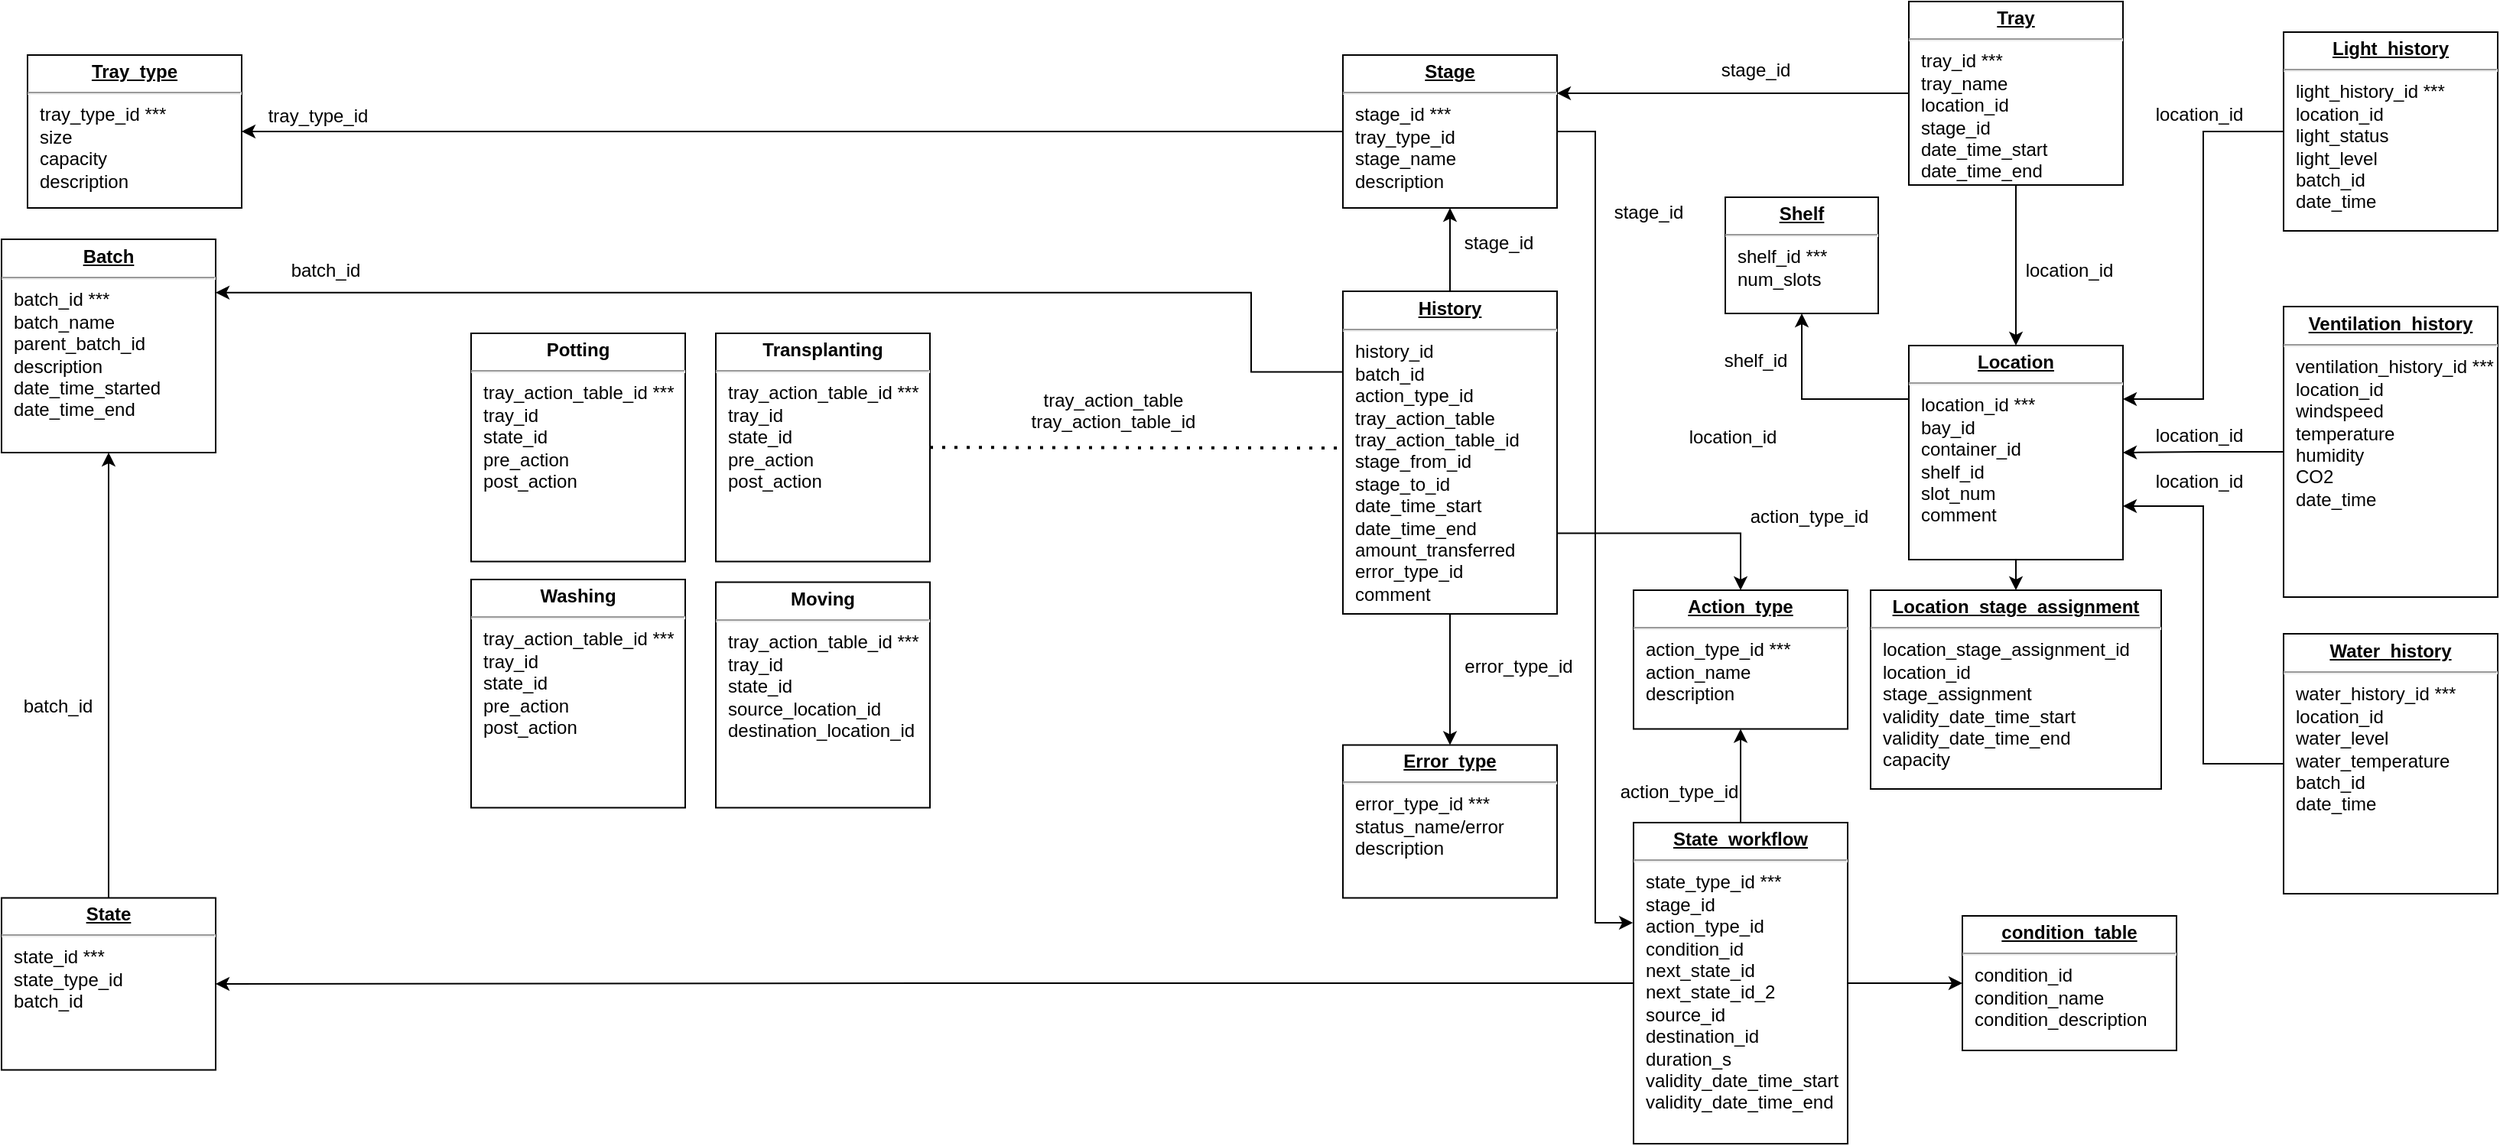 <mxfile version="14.7.7" type="device"><diagram name="Page-1" id="a7904f86-f2b4-8e86-fa97-74104820619b"><mxGraphModel dx="1662" dy="737" grid="1" gridSize="10" guides="1" tooltips="1" connect="1" arrows="1" fold="1" page="1" pageScale="1" pageWidth="1100" pageHeight="850" background="#ffffff" math="0" shadow="0"><root><mxCell id="0"/><mxCell id="1" parent="0"/><mxCell id="24794b860abc3c2d-1" value="&lt;p style=&quot;margin: 0px ; margin-top: 4px ; text-align: center ; text-decoration: underline&quot;&gt;&lt;b&gt;Batch&lt;/b&gt;&lt;/p&gt;&lt;hr&gt;&lt;p style=&quot;margin: 0px ; margin-left: 8px&quot;&gt;batch_id ***&lt;br&gt;batch_name&lt;br&gt;parent_batch_id&lt;/p&gt;&lt;p style=&quot;margin: 0px ; margin-left: 8px&quot;&gt;&lt;span&gt;description&lt;/span&gt;&lt;br&gt;&lt;/p&gt;&lt;p style=&quot;margin: 0px ; margin-left: 8px&quot;&gt;date_time_started&lt;/p&gt;&lt;p style=&quot;margin: 0px ; margin-left: 8px&quot;&gt;date_time_end&lt;/p&gt;" style="verticalAlign=top;align=left;overflow=fill;fontSize=12;fontFamily=Helvetica;html=1;rounded=0;shadow=0;comic=0;labelBackgroundColor=none;strokeWidth=1" parent="1" vertex="1"><mxGeometry x="23" y="248.5" width="140" height="139.5" as="geometry"/></mxCell><mxCell id="24794b860abc3c2d-17" value="&lt;p style=&quot;margin: 0px ; margin-top: 4px ; text-align: center ; text-decoration: underline&quot;&gt;&lt;b&gt;Tray_type&lt;/b&gt;&lt;/p&gt;&lt;hr&gt;&lt;p style=&quot;margin: 0px ; margin-left: 8px&quot;&gt;tray_type_id ***&lt;br&gt;size&lt;/p&gt;&lt;p style=&quot;margin: 0px ; margin-left: 8px&quot;&gt;capacity&lt;br&gt;description&lt;/p&gt;&lt;p style=&quot;margin: 0px ; margin-left: 8px&quot;&gt;&lt;br&gt;&lt;/p&gt;" style="verticalAlign=top;align=left;overflow=fill;fontSize=12;fontFamily=Helvetica;html=1;rounded=0;shadow=0;comic=0;labelBackgroundColor=none;strokeWidth=1" parent="1" vertex="1"><mxGeometry x="40" y="128" width="140" height="100" as="geometry"/></mxCell><mxCell id="ped6waNMPXb0ZNZCsmnn-5" style="edgeStyle=orthogonalEdgeStyle;rounded=0;orthogonalLoop=1;jettySize=auto;html=1;exitX=0;exitY=0.5;exitDx=0;exitDy=0;entryX=1;entryY=0.5;entryDx=0;entryDy=0;" parent="1" source="24794b860abc3c2d-19" target="24794b860abc3c2d-17" edge="1"><mxGeometry relative="1" as="geometry"/></mxCell><mxCell id="QEcD29IbiEaPWwG-I_kp-25" style="edgeStyle=orthogonalEdgeStyle;rounded=0;orthogonalLoop=1;jettySize=auto;html=1;exitX=1;exitY=0.5;exitDx=0;exitDy=0;entryX=-0.003;entryY=0.312;entryDx=0;entryDy=0;entryPerimeter=0;" parent="1" source="24794b860abc3c2d-19" target="QEcD29IbiEaPWwG-I_kp-4" edge="1"><mxGeometry relative="1" as="geometry"/></mxCell><mxCell id="24794b860abc3c2d-19" value="&lt;p style=&quot;margin: 0px ; margin-top: 4px ; text-align: center ; text-decoration: underline&quot;&gt;&lt;b&gt;Stage&lt;/b&gt;&lt;/p&gt;&lt;hr&gt;&lt;p style=&quot;margin: 0px ; margin-left: 8px&quot;&gt;stage_id ***&lt;/p&gt;&lt;p style=&quot;margin: 0px ; margin-left: 8px&quot;&gt;tray_type_id&lt;/p&gt;&lt;p style=&quot;margin: 0px ; margin-left: 8px&quot;&gt;stage_name&lt;/p&gt;&lt;p style=&quot;margin: 0px ; margin-left: 8px&quot;&gt;&lt;span&gt;description&lt;/span&gt;&lt;br&gt;&lt;/p&gt;&lt;p style=&quot;margin: 0px ; margin-left: 8px&quot;&gt;&lt;br&gt;&lt;/p&gt;" style="verticalAlign=top;align=left;overflow=fill;fontSize=12;fontFamily=Helvetica;html=1;rounded=0;shadow=0;comic=0;labelBackgroundColor=none;strokeWidth=1" parent="1" vertex="1"><mxGeometry x="900" y="128" width="140" height="100" as="geometry"/></mxCell><mxCell id="24794b860abc3c2d-22" value="&lt;p style=&quot;margin: 0px ; margin-top: 4px ; text-align: center ; text-decoration: underline&quot;&gt;&lt;b&gt;Error_type&lt;/b&gt;&lt;/p&gt;&lt;hr&gt;&lt;p style=&quot;margin: 0px ; margin-left: 8px&quot;&gt;error_type_id ***&lt;br&gt;status_name/error&lt;br&gt;description&lt;/p&gt;" style="verticalAlign=top;align=left;overflow=fill;fontSize=12;fontFamily=Helvetica;html=1;rounded=0;shadow=0;comic=0;labelBackgroundColor=none;strokeWidth=1" parent="1" vertex="1"><mxGeometry x="900" y="579.25" width="140" height="100" as="geometry"/></mxCell><mxCell id="ped6waNMPXb0ZNZCsmnn-7" style="edgeStyle=orthogonalEdgeStyle;rounded=0;orthogonalLoop=1;jettySize=auto;html=1;exitX=0.5;exitY=1;exitDx=0;exitDy=0;entryX=0.5;entryY=0;entryDx=0;entryDy=0;" parent="1" source="24794b860abc3c2d-23" target="24794b860abc3c2d-22" edge="1"><mxGeometry relative="1" as="geometry"/></mxCell><mxCell id="ped6waNMPXb0ZNZCsmnn-9" style="edgeStyle=orthogonalEdgeStyle;rounded=0;orthogonalLoop=1;jettySize=auto;html=1;exitX=1;exitY=0.75;exitDx=0;exitDy=0;entryX=0.5;entryY=0;entryDx=0;entryDy=0;" parent="1" source="24794b860abc3c2d-23" target="ped6waNMPXb0ZNZCsmnn-6" edge="1"><mxGeometry relative="1" as="geometry"/></mxCell><mxCell id="ped6waNMPXb0ZNZCsmnn-19" style="edgeStyle=orthogonalEdgeStyle;rounded=0;orthogonalLoop=1;jettySize=auto;html=1;exitX=0.5;exitY=0;exitDx=0;exitDy=0;entryX=0.5;entryY=1;entryDx=0;entryDy=0;" parent="1" source="24794b860abc3c2d-23" target="24794b860abc3c2d-19" edge="1"><mxGeometry relative="1" as="geometry"/></mxCell><mxCell id="ped6waNMPXb0ZNZCsmnn-37" style="edgeStyle=orthogonalEdgeStyle;rounded=0;orthogonalLoop=1;jettySize=auto;html=1;exitX=0;exitY=0.25;exitDx=0;exitDy=0;entryX=1;entryY=0.25;entryDx=0;entryDy=0;" parent="1" source="24794b860abc3c2d-23" target="24794b860abc3c2d-1" edge="1"><mxGeometry relative="1" as="geometry"><Array as="points"><mxPoint x="840" y="335"/><mxPoint x="840" y="283"/></Array></mxGeometry></mxCell><mxCell id="24794b860abc3c2d-23" value="&lt;p style=&quot;margin: 0px ; margin-top: 4px ; text-align: center ; text-decoration: underline&quot;&gt;&lt;b&gt;History&lt;/b&gt;&lt;/p&gt;&lt;hr&gt;&lt;p style=&quot;margin: 0px ; margin-left: 8px&quot;&gt;history_id&lt;/p&gt;&lt;p style=&quot;margin: 0px ; margin-left: 8px&quot;&gt;batch_id&lt;/p&gt;&lt;p style=&quot;margin: 0px ; margin-left: 8px&quot;&gt;action_type_id&lt;/p&gt;&lt;p style=&quot;margin: 0px ; margin-left: 8px&quot;&gt;tray_action_table&lt;/p&gt;&lt;p style=&quot;margin: 0px 0px 0px 8px&quot;&gt;&lt;span&gt;tray_action_table_id&lt;/span&gt;&lt;/p&gt;&lt;p style=&quot;margin: 0px 0px 0px 8px&quot;&gt;&lt;span&gt;stage_from_id&lt;/span&gt;&lt;br&gt;&lt;/p&gt;&lt;p style=&quot;margin: 0px 0px 0px 8px&quot;&gt;stage_to_id&lt;/p&gt;&lt;p style=&quot;margin: 0px ; margin-left: 8px&quot;&gt;&lt;span&gt;date_time_start&lt;/span&gt;&lt;br&gt;&lt;/p&gt;&lt;p style=&quot;margin: 0px ; margin-left: 8px&quot;&gt;date_time_end&lt;br&gt;&lt;/p&gt;&lt;p style=&quot;margin: 0px ; margin-left: 8px&quot;&gt;amount_transferred&lt;/p&gt;&lt;p style=&quot;margin: 0px ; margin-left: 8px&quot;&gt;error_type_id&lt;/p&gt;&lt;p style=&quot;margin: 0px ; margin-left: 8px&quot;&gt;comment&lt;/p&gt;&lt;p style=&quot;margin: 0px ; margin-left: 8px&quot;&gt;&lt;br&gt;&lt;/p&gt;&lt;p style=&quot;margin: 0px ; margin-left: 8px&quot;&gt;&lt;br&gt;&lt;/p&gt;&lt;p style=&quot;margin: 0px ; margin-left: 8px&quot;&gt;&lt;br&gt;&lt;/p&gt;" style="verticalAlign=top;align=left;overflow=fill;fontSize=12;fontFamily=Helvetica;html=1;rounded=0;shadow=0;comic=0;labelBackgroundColor=none;strokeWidth=1" parent="1" vertex="1"><mxGeometry x="900" y="282.5" width="140" height="211" as="geometry"/></mxCell><mxCell id="ped6waNMPXb0ZNZCsmnn-18" style="edgeStyle=orthogonalEdgeStyle;rounded=0;orthogonalLoop=1;jettySize=auto;html=1;exitX=0;exitY=0.5;exitDx=0;exitDy=0;entryX=1;entryY=0.75;entryDx=0;entryDy=0;" parent="1" source="24794b860abc3c2d-26" target="ped6waNMPXb0ZNZCsmnn-15" edge="1"><mxGeometry relative="1" as="geometry"/></mxCell><mxCell id="24794b860abc3c2d-26" value="&lt;p style=&quot;margin: 0px ; margin-top: 4px ; text-align: center ; text-decoration: underline&quot;&gt;&lt;b&gt;Water_history&lt;/b&gt;&lt;/p&gt;&lt;hr&gt;&lt;p style=&quot;margin: 0px ; margin-left: 8px&quot;&gt;water_history_id ***&lt;/p&gt;&lt;p style=&quot;margin: 0px ; margin-left: 8px&quot;&gt;&lt;span&gt;location_id&lt;/span&gt;&lt;/p&gt;&lt;p style=&quot;margin: 0px ; margin-left: 8px&quot;&gt;&lt;span&gt;water_level&lt;/span&gt;&lt;br&gt;&lt;/p&gt;&lt;p style=&quot;margin: 0px ; margin-left: 8px&quot;&gt;water_temperature&lt;/p&gt;&lt;p style=&quot;margin: 0px ; margin-left: 8px&quot;&gt;batch_id&lt;/p&gt;&lt;p style=&quot;margin: 0px ; margin-left: 8px&quot;&gt;date_time&lt;/p&gt;&lt;p style=&quot;margin: 0px ; margin-left: 8px&quot;&gt;&lt;br&gt;&lt;/p&gt;" style="verticalAlign=top;align=left;overflow=fill;fontSize=12;fontFamily=Helvetica;html=1;rounded=0;shadow=0;comic=0;labelBackgroundColor=none;strokeWidth=1" parent="1" vertex="1"><mxGeometry x="1515" y="506.5" width="140" height="170" as="geometry"/></mxCell><mxCell id="ped6waNMPXb0ZNZCsmnn-17" style="edgeStyle=orthogonalEdgeStyle;rounded=0;orthogonalLoop=1;jettySize=auto;html=1;exitX=0;exitY=0.5;exitDx=0;exitDy=0;" parent="1" source="24794b860abc3c2d-29" target="ped6waNMPXb0ZNZCsmnn-15" edge="1"><mxGeometry relative="1" as="geometry"/></mxCell><mxCell id="24794b860abc3c2d-29" value="&lt;p style=&quot;margin: 0px ; margin-top: 4px ; text-align: center ; text-decoration: underline&quot;&gt;&lt;b&gt;Ventilation_history&lt;/b&gt;&lt;/p&gt;&lt;hr&gt;&lt;p style=&quot;margin: 0px ; margin-left: 8px&quot;&gt;ventilation_history_id ***&lt;/p&gt;&lt;p style=&quot;margin: 0px ; margin-left: 8px&quot;&gt;location_id&lt;/p&gt;&lt;p style=&quot;margin: 0px ; margin-left: 8px&quot;&gt;&lt;span&gt;windspeed&lt;/span&gt;&lt;br&gt;&lt;/p&gt;&lt;p style=&quot;margin: 0px ; margin-left: 8px&quot;&gt;temperature&lt;br&gt;&lt;/p&gt;&lt;p style=&quot;margin: 0px ; margin-left: 8px&quot;&gt;humidity&lt;br&gt;&lt;/p&gt;&lt;p style=&quot;margin: 0px ; margin-left: 8px&quot;&gt;CO2&lt;br&gt;&lt;/p&gt;&lt;p style=&quot;margin: 0px ; margin-left: 8px&quot;&gt;date_time&lt;/p&gt;&lt;p style=&quot;margin: 0px ; margin-left: 8px&quot;&gt;&lt;br&gt;&lt;/p&gt;&lt;p style=&quot;margin: 0px ; margin-left: 8px&quot;&gt;&lt;br&gt;&lt;/p&gt;" style="verticalAlign=top;align=left;overflow=fill;fontSize=12;fontFamily=Helvetica;html=1;rounded=0;shadow=0;comic=0;labelBackgroundColor=none;strokeWidth=1" parent="1" vertex="1"><mxGeometry x="1515" y="292.5" width="140" height="190" as="geometry"/></mxCell><mxCell id="ped6waNMPXb0ZNZCsmnn-16" style="edgeStyle=orthogonalEdgeStyle;rounded=0;orthogonalLoop=1;jettySize=auto;html=1;exitX=0;exitY=0.5;exitDx=0;exitDy=0;entryX=1;entryY=0.25;entryDx=0;entryDy=0;" parent="1" source="ped6waNMPXb0ZNZCsmnn-1" target="ped6waNMPXb0ZNZCsmnn-15" edge="1"><mxGeometry relative="1" as="geometry"/></mxCell><mxCell id="ped6waNMPXb0ZNZCsmnn-1" value="&lt;p style=&quot;margin: 0px ; margin-top: 4px ; text-align: center ; text-decoration: underline&quot;&gt;&lt;b&gt;Light_history&lt;/b&gt;&lt;/p&gt;&lt;hr&gt;&lt;p style=&quot;margin: 0px ; margin-left: 8px&quot;&gt;light_history_id ***&lt;/p&gt;&lt;p style=&quot;margin: 0px ; margin-left: 8px&quot;&gt;&lt;span&gt;location_id&lt;/span&gt;&lt;/p&gt;&lt;p style=&quot;margin: 0px ; margin-left: 8px&quot;&gt;&lt;span&gt;light_status&lt;/span&gt;&lt;/p&gt;&lt;p style=&quot;margin: 0px ; margin-left: 8px&quot;&gt;&lt;span&gt;light_level&lt;/span&gt;&lt;br&gt;&lt;/p&gt;&lt;p style=&quot;margin: 0px ; margin-left: 8px&quot;&gt;batch_id&lt;/p&gt;&lt;p style=&quot;margin: 0px ; margin-left: 8px&quot;&gt;date_time&lt;/p&gt;" style="verticalAlign=top;align=left;overflow=fill;fontSize=12;fontFamily=Helvetica;html=1;rounded=0;shadow=0;comic=0;labelBackgroundColor=none;strokeWidth=1" parent="1" vertex="1"><mxGeometry x="1515" y="113" width="140" height="130" as="geometry"/></mxCell><mxCell id="ped6waNMPXb0ZNZCsmnn-6" value="&lt;p style=&quot;margin: 0px ; margin-top: 4px ; text-align: center ; text-decoration: underline&quot;&gt;&lt;b&gt;Action_type&lt;/b&gt;&lt;/p&gt;&lt;hr&gt;&lt;p style=&quot;margin: 0px ; margin-left: 8px&quot;&gt;action_type_id ***&lt;/p&gt;&lt;p style=&quot;margin: 0px ; margin-left: 8px&quot;&gt;action_name&lt;/p&gt;&lt;p style=&quot;margin: 0px ; margin-left: 8px&quot;&gt;description&lt;br&gt;&lt;/p&gt;&lt;p style=&quot;margin: 0px ; margin-left: 8px&quot;&gt;&lt;br&gt;&lt;/p&gt;&lt;p style=&quot;margin: 0px 0px 0px 8px&quot;&gt;&lt;br&gt;&lt;/p&gt;" style="verticalAlign=top;align=left;overflow=fill;fontSize=12;fontFamily=Helvetica;html=1;rounded=0;shadow=0;comic=0;labelBackgroundColor=none;strokeWidth=1" parent="1" vertex="1"><mxGeometry x="1090" y="478" width="140" height="90.75" as="geometry"/></mxCell><mxCell id="QEcD29IbiEaPWwG-I_kp-6" style="edgeStyle=orthogonalEdgeStyle;rounded=0;orthogonalLoop=1;jettySize=auto;html=1;exitX=0.5;exitY=1;exitDx=0;exitDy=0;entryX=0.5;entryY=0;entryDx=0;entryDy=0;" parent="1" source="ped6waNMPXb0ZNZCsmnn-15" target="QEcD29IbiEaPWwG-I_kp-5" edge="1"><mxGeometry relative="1" as="geometry"/></mxCell><mxCell id="NLjvE_1UuNC0Cz67aT8G-4" style="edgeStyle=orthogonalEdgeStyle;rounded=0;orthogonalLoop=1;jettySize=auto;html=1;exitX=0;exitY=0.25;exitDx=0;exitDy=0;entryX=0.5;entryY=1;entryDx=0;entryDy=0;" parent="1" source="ped6waNMPXb0ZNZCsmnn-15" target="NLjvE_1UuNC0Cz67aT8G-1" edge="1"><mxGeometry relative="1" as="geometry"/></mxCell><mxCell id="ped6waNMPXb0ZNZCsmnn-15" value="&lt;p style=&quot;margin: 0px ; margin-top: 4px ; text-align: center ; text-decoration: underline&quot;&gt;&lt;b&gt;Location&lt;/b&gt;&lt;/p&gt;&lt;hr&gt;&lt;p style=&quot;margin: 0px ; margin-left: 8px&quot;&gt;location_id ***&lt;br&gt;bay_id&lt;/p&gt;&lt;p style=&quot;margin: 0px ; margin-left: 8px&quot;&gt;container_id&lt;br&gt;shelf_id&lt;/p&gt;&lt;p style=&quot;margin: 0px ; margin-left: 8px&quot;&gt;slot_num&lt;/p&gt;&lt;p style=&quot;margin: 0px ; margin-left: 8px&quot;&gt;comment&lt;/p&gt;&lt;p style=&quot;margin: 0px ; margin-left: 8px&quot;&gt;&lt;br&gt;&lt;/p&gt;&lt;p style=&quot;margin: 0px ; margin-left: 8px&quot;&gt;&lt;br&gt;&lt;/p&gt;" style="verticalAlign=top;align=left;overflow=fill;fontSize=12;fontFamily=Helvetica;html=1;rounded=0;shadow=0;comic=0;labelBackgroundColor=none;strokeWidth=1" parent="1" vertex="1"><mxGeometry x="1270" y="318" width="140" height="140" as="geometry"/></mxCell><mxCell id="ped6waNMPXb0ZNZCsmnn-22" value="tray_type_id" style="text;html=1;strokeColor=none;fillColor=none;align=center;verticalAlign=middle;whiteSpace=wrap;rounded=0;" parent="1" vertex="1"><mxGeometry x="210" y="158" width="40" height="20" as="geometry"/></mxCell><mxCell id="ped6waNMPXb0ZNZCsmnn-23" value="stage_id" style="text;html=1;strokeColor=none;fillColor=none;align=center;verticalAlign=middle;whiteSpace=wrap;rounded=0;" parent="1" vertex="1"><mxGeometry x="977" y="241" width="50" height="20" as="geometry"/></mxCell><mxCell id="ped6waNMPXb0ZNZCsmnn-24" value="batch_id" style="text;html=1;strokeColor=none;fillColor=none;align=center;verticalAlign=middle;whiteSpace=wrap;rounded=0;" parent="1" vertex="1"><mxGeometry x="210" y="259" width="50" height="20" as="geometry"/></mxCell><mxCell id="ped6waNMPXb0ZNZCsmnn-25" value="location_id" style="text;html=1;strokeColor=none;fillColor=none;align=center;verticalAlign=middle;whiteSpace=wrap;rounded=0;" parent="1" vertex="1"><mxGeometry x="1130" y="368" width="50" height="20" as="geometry"/></mxCell><mxCell id="ped6waNMPXb0ZNZCsmnn-26" value="error_type_id" style="text;html=1;strokeColor=none;fillColor=none;align=center;verticalAlign=middle;whiteSpace=wrap;rounded=0;" parent="1" vertex="1"><mxGeometry x="990" y="518" width="50" height="20" as="geometry"/></mxCell><mxCell id="ped6waNMPXb0ZNZCsmnn-27" value="action_type_id" style="text;html=1;strokeColor=none;fillColor=none;align=center;verticalAlign=middle;whiteSpace=wrap;rounded=0;" parent="1" vertex="1"><mxGeometry x="1180" y="419.5" width="50" height="20" as="geometry"/></mxCell><mxCell id="ped6waNMPXb0ZNZCsmnn-28" value="location_id" style="text;html=1;strokeColor=none;fillColor=none;align=center;verticalAlign=middle;whiteSpace=wrap;rounded=0;" parent="1" vertex="1"><mxGeometry x="1435" y="156.5" width="50" height="20" as="geometry"/></mxCell><mxCell id="ped6waNMPXb0ZNZCsmnn-29" value="location_id" style="text;html=1;strokeColor=none;fillColor=none;align=center;verticalAlign=middle;whiteSpace=wrap;rounded=0;" parent="1" vertex="1"><mxGeometry x="1435" y="366.5" width="50" height="20" as="geometry"/></mxCell><mxCell id="ped6waNMPXb0ZNZCsmnn-30" value="location_id" style="text;html=1;strokeColor=none;fillColor=none;align=center;verticalAlign=middle;whiteSpace=wrap;rounded=0;" parent="1" vertex="1"><mxGeometry x="1435" y="396.5" width="50" height="20" as="geometry"/></mxCell><mxCell id="QEcD29IbiEaPWwG-I_kp-12" style="edgeStyle=orthogonalEdgeStyle;rounded=0;orthogonalLoop=1;jettySize=auto;html=1;exitX=0.5;exitY=0;exitDx=0;exitDy=0;entryX=0.5;entryY=1;entryDx=0;entryDy=0;" parent="1" source="QEcD29IbiEaPWwG-I_kp-2" target="24794b860abc3c2d-1" edge="1"><mxGeometry relative="1" as="geometry"/></mxCell><mxCell id="QEcD29IbiEaPWwG-I_kp-2" value="&lt;p style=&quot;margin: 0px ; margin-top: 4px ; text-align: center ; text-decoration: underline&quot;&gt;&lt;b&gt;State&lt;/b&gt;&lt;/p&gt;&lt;hr&gt;&lt;p style=&quot;margin: 0px ; margin-left: 8px&quot;&gt;state_id ***&lt;/p&gt;&lt;p style=&quot;margin: 0px ; margin-left: 8px&quot;&gt;&lt;span&gt;state_type_id&lt;/span&gt;&lt;br&gt;&lt;/p&gt;&lt;p style=&quot;margin: 0px ; margin-left: 8px&quot;&gt;batch_id&amp;nbsp;&lt;br&gt;&lt;br&gt;&lt;/p&gt;" style="verticalAlign=top;align=left;overflow=fill;fontSize=12;fontFamily=Helvetica;html=1;rounded=0;shadow=0;comic=0;labelBackgroundColor=none;strokeWidth=1" parent="1" vertex="1"><mxGeometry x="23" y="679.25" width="140" height="112.5" as="geometry"/></mxCell><mxCell id="QEcD29IbiEaPWwG-I_kp-10" style="edgeStyle=orthogonalEdgeStyle;rounded=0;orthogonalLoop=1;jettySize=auto;html=1;exitX=0.5;exitY=0;exitDx=0;exitDy=0;entryX=0.5;entryY=1;entryDx=0;entryDy=0;" parent="1" source="QEcD29IbiEaPWwG-I_kp-4" target="ped6waNMPXb0ZNZCsmnn-6" edge="1"><mxGeometry relative="1" as="geometry"/></mxCell><mxCell id="QEcD29IbiEaPWwG-I_kp-24" style="edgeStyle=orthogonalEdgeStyle;rounded=0;orthogonalLoop=1;jettySize=auto;html=1;exitX=0;exitY=0.5;exitDx=0;exitDy=0;entryX=1;entryY=0.5;entryDx=0;entryDy=0;" parent="1" source="QEcD29IbiEaPWwG-I_kp-4" target="QEcD29IbiEaPWwG-I_kp-2" edge="1"><mxGeometry relative="1" as="geometry"/></mxCell><mxCell id="oFYC7wJJ6v2DS2sO3Bi1-7" style="edgeStyle=orthogonalEdgeStyle;rounded=0;orthogonalLoop=1;jettySize=auto;html=1;exitX=1;exitY=0.5;exitDx=0;exitDy=0;entryX=0;entryY=0.5;entryDx=0;entryDy=0;" parent="1" source="QEcD29IbiEaPWwG-I_kp-4" target="oFYC7wJJ6v2DS2sO3Bi1-6" edge="1"><mxGeometry relative="1" as="geometry"/></mxCell><mxCell id="QEcD29IbiEaPWwG-I_kp-4" value="&lt;p style=&quot;margin: 0px ; margin-top: 4px ; text-align: center ; text-decoration: underline&quot;&gt;&lt;b&gt;State_workflow&lt;/b&gt;&lt;/p&gt;&lt;hr&gt;&lt;p style=&quot;margin: 0px ; margin-left: 8px&quot;&gt;&lt;span&gt;state_type_id ***&lt;/span&gt;&lt;br&gt;&lt;/p&gt;&lt;p style=&quot;margin: 0px ; margin-left: 8px&quot;&gt;stage_id&lt;/p&gt;&lt;p style=&quot;margin: 0px ; margin-left: 8px&quot;&gt;action_type_id&lt;/p&gt;&lt;p style=&quot;margin: 0px ; margin-left: 8px&quot;&gt;condition_id&lt;/p&gt;&lt;p style=&quot;margin: 0px ; margin-left: 8px&quot;&gt;next_state_id&lt;/p&gt;&lt;p style=&quot;margin: 0px ; margin-left: 8px&quot;&gt;next_state_id_2&lt;/p&gt;&lt;p style=&quot;margin: 0px ; margin-left: 8px&quot;&gt;&lt;span&gt;source_id&lt;/span&gt;&lt;br&gt;&lt;/p&gt;&lt;p style=&quot;margin: 0px ; margin-left: 8px&quot;&gt;destination_id&lt;/p&gt;&lt;p style=&quot;margin: 0px ; margin-left: 8px&quot;&gt;duration_s&lt;br&gt;validity_date_time_start&lt;br&gt;validity_date_time_end&lt;/p&gt;" style="verticalAlign=top;align=left;overflow=fill;fontSize=12;fontFamily=Helvetica;html=1;rounded=0;shadow=0;comic=0;labelBackgroundColor=none;strokeWidth=1" parent="1" vertex="1"><mxGeometry x="1090" y="630" width="140" height="210" as="geometry"/></mxCell><mxCell id="QEcD29IbiEaPWwG-I_kp-5" value="&lt;p style=&quot;margin: 0px ; margin-top: 4px ; text-align: center ; text-decoration: underline&quot;&gt;&lt;b&gt;Location_stage_assignment&lt;/b&gt;&lt;/p&gt;&lt;hr&gt;&lt;p style=&quot;margin: 0px ; margin-left: 8px&quot;&gt;location_stage_assignment_id&lt;/p&gt;&lt;p style=&quot;margin: 0px ; margin-left: 8px&quot;&gt;location_id&amp;nbsp;&lt;/p&gt;&lt;p style=&quot;margin: 0px ; margin-left: 8px&quot;&gt;&lt;span&gt;stage_assignment&lt;/span&gt;&lt;br&gt;&lt;/p&gt;&lt;p style=&quot;margin: 0px ; margin-left: 8px&quot;&gt;validity_date_time_start&lt;/p&gt;&lt;p style=&quot;margin: 0px ; margin-left: 8px&quot;&gt;validity_date_time_end&lt;/p&gt;&lt;p style=&quot;margin: 0px ; margin-left: 8px&quot;&gt;capacity&lt;/p&gt;&lt;p style=&quot;margin: 0px ; margin-left: 8px&quot;&gt;&lt;br&gt;&lt;/p&gt;" style="verticalAlign=top;align=left;overflow=fill;fontSize=12;fontFamily=Helvetica;html=1;rounded=0;shadow=0;comic=0;labelBackgroundColor=none;strokeWidth=1" parent="1" vertex="1"><mxGeometry x="1245" y="478" width="190" height="130" as="geometry"/></mxCell><mxCell id="QEcD29IbiEaPWwG-I_kp-11" value="action_type_id" style="text;html=1;strokeColor=none;fillColor=none;align=center;verticalAlign=middle;whiteSpace=wrap;rounded=0;" parent="1" vertex="1"><mxGeometry x="1100" y="600" width="40" height="20" as="geometry"/></mxCell><mxCell id="QEcD29IbiEaPWwG-I_kp-13" value="batch_id" style="text;html=1;strokeColor=none;fillColor=none;align=center;verticalAlign=middle;whiteSpace=wrap;rounded=0;" parent="1" vertex="1"><mxGeometry x="40" y="544" width="40" height="20" as="geometry"/></mxCell><mxCell id="QEcD29IbiEaPWwG-I_kp-18" value="&lt;p style=&quot;margin: 4px 0px 0px ; text-align: center&quot;&gt;&lt;b&gt;Moving&lt;/b&gt;&lt;/p&gt;&lt;hr&gt;&lt;p style=&quot;margin: 0px 0px 0px 8px&quot;&gt;tray_action_table_id ***&lt;br&gt;&lt;/p&gt;&lt;p style=&quot;margin: 0px 0px 0px 8px&quot;&gt;tray_id&lt;/p&gt;&lt;p style=&quot;margin: 0px 0px 0px 8px&quot;&gt;state_id&lt;/p&gt;&lt;p style=&quot;margin: 0px 0px 0px 8px&quot;&gt;source_location_id&lt;/p&gt;&lt;p style=&quot;margin: 0px 0px 0px 8px&quot;&gt;destination_location_id&lt;/p&gt;&lt;p style=&quot;margin: 0px 0px 0px 8px&quot;&gt;&lt;br&gt;&lt;/p&gt;" style="verticalAlign=top;align=left;overflow=fill;fontSize=12;fontFamily=Helvetica;html=1;rounded=0;shadow=0;comic=0;labelBackgroundColor=none;strokeWidth=1" parent="1" vertex="1"><mxGeometry x="490" y="472.75" width="140" height="147.5" as="geometry"/></mxCell><mxCell id="QEcD29IbiEaPWwG-I_kp-26" value="stage_id" style="text;html=1;strokeColor=none;fillColor=none;align=center;verticalAlign=middle;whiteSpace=wrap;rounded=0;" parent="1" vertex="1"><mxGeometry x="1080" y="221" width="40" height="20" as="geometry"/></mxCell><mxCell id="1OuoY8dpYRl1E6Cqjcz2-6" style="edgeStyle=orthogonalEdgeStyle;rounded=0;orthogonalLoop=1;jettySize=auto;html=1;exitX=0;exitY=0.5;exitDx=0;exitDy=0;entryX=1;entryY=0.25;entryDx=0;entryDy=0;" parent="1" source="1OuoY8dpYRl1E6Cqjcz2-3" target="24794b860abc3c2d-19" edge="1"><mxGeometry relative="1" as="geometry"/></mxCell><mxCell id="1OuoY8dpYRl1E6Cqjcz2-10" style="edgeStyle=orthogonalEdgeStyle;rounded=0;orthogonalLoop=1;jettySize=auto;html=1;exitX=0.5;exitY=1;exitDx=0;exitDy=0;entryX=0.5;entryY=0;entryDx=0;entryDy=0;" parent="1" source="1OuoY8dpYRl1E6Cqjcz2-3" target="ped6waNMPXb0ZNZCsmnn-15" edge="1"><mxGeometry relative="1" as="geometry"/></mxCell><mxCell id="1OuoY8dpYRl1E6Cqjcz2-3" value="&lt;p style=&quot;margin: 0px ; margin-top: 4px ; text-align: center ; text-decoration: underline&quot;&gt;&lt;b&gt;Tray&lt;/b&gt;&lt;/p&gt;&lt;hr&gt;&lt;p style=&quot;margin: 0px ; margin-left: 8px&quot;&gt;&lt;span&gt;tray_id ***&lt;/span&gt;&lt;/p&gt;&lt;p style=&quot;margin: 0px ; margin-left: 8px&quot;&gt;&lt;span&gt;tray_name&lt;/span&gt;&lt;/p&gt;&lt;p style=&quot;margin: 0px ; margin-left: 8px&quot;&gt;&lt;span&gt;location_id&lt;/span&gt;&lt;br&gt;&lt;/p&gt;&lt;p style=&quot;margin: 0px ; margin-left: 8px&quot;&gt;stage_id&lt;/p&gt;&lt;p style=&quot;margin: 0px ; margin-left: 8px&quot;&gt;date_time_start&lt;/p&gt;&lt;p style=&quot;margin: 0px ; margin-left: 8px&quot;&gt;date_time_end&lt;/p&gt;&lt;p style=&quot;margin: 0px ; margin-left: 8px&quot;&gt;&lt;br&gt;&lt;/p&gt;" style="verticalAlign=top;align=left;overflow=fill;fontSize=12;fontFamily=Helvetica;html=1;rounded=0;shadow=0;comic=0;labelBackgroundColor=none;strokeWidth=1" parent="1" vertex="1"><mxGeometry x="1270" y="93" width="140" height="120" as="geometry"/></mxCell><mxCell id="1OuoY8dpYRl1E6Cqjcz2-7" value="location_id" style="text;html=1;strokeColor=none;fillColor=none;align=center;verticalAlign=middle;whiteSpace=wrap;rounded=0;" parent="1" vertex="1"><mxGeometry x="1350" y="259" width="50" height="20" as="geometry"/></mxCell><mxCell id="1OuoY8dpYRl1E6Cqjcz2-8" value="stage_id" style="text;html=1;strokeColor=none;fillColor=none;align=center;verticalAlign=middle;whiteSpace=wrap;rounded=0;" parent="1" vertex="1"><mxGeometry x="1150" y="128" width="40" height="20" as="geometry"/></mxCell><mxCell id="NLjvE_1UuNC0Cz67aT8G-1" value="&lt;p style=&quot;margin: 0px ; margin-top: 4px ; text-align: center ; text-decoration: underline&quot;&gt;&lt;b&gt;Shelf&lt;/b&gt;&lt;/p&gt;&lt;hr&gt;&lt;p style=&quot;margin: 0px ; margin-left: 8px&quot;&gt;&lt;span&gt;shelf_id ***&lt;/span&gt;&lt;/p&gt;&lt;p style=&quot;margin: 0px ; margin-left: 8px&quot;&gt;num_slots&lt;/p&gt;&lt;p style=&quot;margin: 0px ; margin-left: 8px&quot;&gt;&lt;br&gt;&lt;/p&gt;" style="verticalAlign=top;align=left;overflow=fill;fontSize=12;fontFamily=Helvetica;html=1;rounded=0;shadow=0;comic=0;labelBackgroundColor=none;strokeWidth=1" parent="1" vertex="1"><mxGeometry x="1150" y="221" width="100" height="76" as="geometry"/></mxCell><mxCell id="NLjvE_1UuNC0Cz67aT8G-3" value="shelf_id" style="text;html=1;strokeColor=none;fillColor=none;align=center;verticalAlign=middle;whiteSpace=wrap;rounded=0;" parent="1" vertex="1"><mxGeometry x="1145" y="318" width="50" height="20" as="geometry"/></mxCell><mxCell id="oFYC7wJJ6v2DS2sO3Bi1-6" value="&lt;p style=&quot;margin: 0px ; margin-top: 4px ; text-align: center ; text-decoration: underline&quot;&gt;&lt;b&gt;condition_table&lt;/b&gt;&lt;/p&gt;&lt;hr&gt;&lt;p style=&quot;margin: 0px ; margin-left: 8px&quot;&gt;condition_id&lt;/p&gt;&lt;p style=&quot;margin: 0px ; margin-left: 8px&quot;&gt;condition_name&lt;/p&gt;&lt;p style=&quot;margin: 0px ; margin-left: 8px&quot;&gt;condition_description&lt;/p&gt;" style="verticalAlign=top;align=left;overflow=fill;fontSize=12;fontFamily=Helvetica;html=1;rounded=0;shadow=0;comic=0;labelBackgroundColor=none;strokeWidth=1" parent="1" vertex="1"><mxGeometry x="1305" y="691" width="140" height="88" as="geometry"/></mxCell><mxCell id="oFYC7wJJ6v2DS2sO3Bi1-8" value="&lt;p style=&quot;margin: 4px 0px 0px ; text-align: center&quot;&gt;&lt;b&gt;Washing&lt;/b&gt;&lt;/p&gt;&lt;hr&gt;&lt;p style=&quot;margin: 0px 0px 0px 8px&quot;&gt;tray_action_table_id ***&lt;br&gt;&lt;/p&gt;&lt;p style=&quot;margin: 0px 0px 0px 8px&quot;&gt;tray_id&lt;/p&gt;&lt;p style=&quot;margin: 0px 0px 0px 8px&quot;&gt;state_id&lt;/p&gt;&lt;p style=&quot;margin: 0px 0px 0px 8px&quot;&gt;&lt;span&gt;pre_action&lt;/span&gt;&lt;br&gt;&lt;/p&gt;&lt;p style=&quot;margin: 0px 0px 0px 8px&quot;&gt;post_action&lt;/p&gt;" style="verticalAlign=top;align=left;overflow=fill;fontSize=12;fontFamily=Helvetica;html=1;rounded=0;shadow=0;comic=0;labelBackgroundColor=none;strokeWidth=1" parent="1" vertex="1"><mxGeometry x="330" y="471" width="140" height="149.25" as="geometry"/></mxCell><mxCell id="LmNpcolW8GbGLYf9mwsk-1" value="tray_action_table_id" style="text;html=1;strokeColor=none;fillColor=none;align=center;verticalAlign=middle;whiteSpace=wrap;rounded=0;" parent="1" vertex="1"><mxGeometry x="730" y="358" width="40" height="20" as="geometry"/></mxCell><mxCell id="LmNpcolW8GbGLYf9mwsk-2" value="&lt;p style=&quot;margin: 4px 0px 0px ; text-align: center&quot;&gt;&lt;b&gt;Transplanting&lt;/b&gt;&lt;/p&gt;&lt;hr&gt;&lt;p style=&quot;margin: 0px 0px 0px 8px&quot;&gt;tray_action_table_id ***&lt;br&gt;&lt;/p&gt;&lt;p style=&quot;margin: 0px 0px 0px 8px&quot;&gt;tray_id&lt;/p&gt;&lt;p style=&quot;margin: 0px 0px 0px 8px&quot;&gt;state_id&lt;/p&gt;&lt;p style=&quot;margin: 0px 0px 0px 8px&quot;&gt;&lt;span&gt;pre_action&lt;/span&gt;&lt;br&gt;&lt;/p&gt;&lt;p style=&quot;margin: 0px 0px 0px 8px&quot;&gt;post_action&lt;/p&gt;" style="verticalAlign=top;align=left;overflow=fill;fontSize=12;fontFamily=Helvetica;html=1;rounded=0;shadow=0;comic=0;labelBackgroundColor=none;strokeWidth=1" parent="1" vertex="1"><mxGeometry x="490" y="310" width="140" height="149.25" as="geometry"/></mxCell><mxCell id="LmNpcolW8GbGLYf9mwsk-3" value="&lt;p style=&quot;margin: 4px 0px 0px ; text-align: center&quot;&gt;&lt;b&gt;Potting&lt;/b&gt;&lt;/p&gt;&lt;hr&gt;&lt;p style=&quot;margin: 0px 0px 0px 8px&quot;&gt;tray_action_table_id ***&lt;br&gt;&lt;/p&gt;&lt;p style=&quot;margin: 0px 0px 0px 8px&quot;&gt;tray_id&lt;/p&gt;&lt;p style=&quot;margin: 0px 0px 0px 8px&quot;&gt;state_id&lt;/p&gt;&lt;p style=&quot;margin: 0px 0px 0px 8px&quot;&gt;&lt;span&gt;pre_action&lt;/span&gt;&lt;br&gt;&lt;/p&gt;&lt;p style=&quot;margin: 0px 0px 0px 8px&quot;&gt;post_action&lt;/p&gt;" style="verticalAlign=top;align=left;overflow=fill;fontSize=12;fontFamily=Helvetica;html=1;rounded=0;shadow=0;comic=0;labelBackgroundColor=none;strokeWidth=1" parent="1" vertex="1"><mxGeometry x="330" y="310" width="140" height="149.25" as="geometry"/></mxCell><mxCell id="LmNpcolW8GbGLYf9mwsk-8" value="tray_action_table" style="text;html=1;strokeColor=none;fillColor=none;align=center;verticalAlign=middle;whiteSpace=wrap;rounded=0;" parent="1" vertex="1"><mxGeometry x="730" y="338" width="40" height="32" as="geometry"/></mxCell><mxCell id="otZBVbq4s3zgZdAIxqkn-4" value="" style="endArrow=none;dashed=1;html=1;dashPattern=1 3;strokeWidth=2;exitX=1;exitY=0.5;exitDx=0;exitDy=0;" edge="1" parent="1" source="LmNpcolW8GbGLYf9mwsk-2"><mxGeometry width="50" height="50" relative="1" as="geometry"><mxPoint x="820" y="430" as="sourcePoint"/><mxPoint x="898" y="385" as="targetPoint"/></mxGeometry></mxCell></root></mxGraphModel></diagram></mxfile>